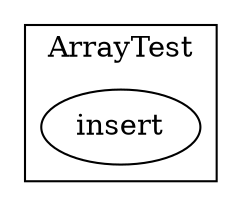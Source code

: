 strict digraph {
subgraph cluster_6113_ArrayTest {
label = "ArrayTest"
"6113_insert" [label="insert"]
}subgraph cluster_solidity {
label = "[Solidity]"
}
}